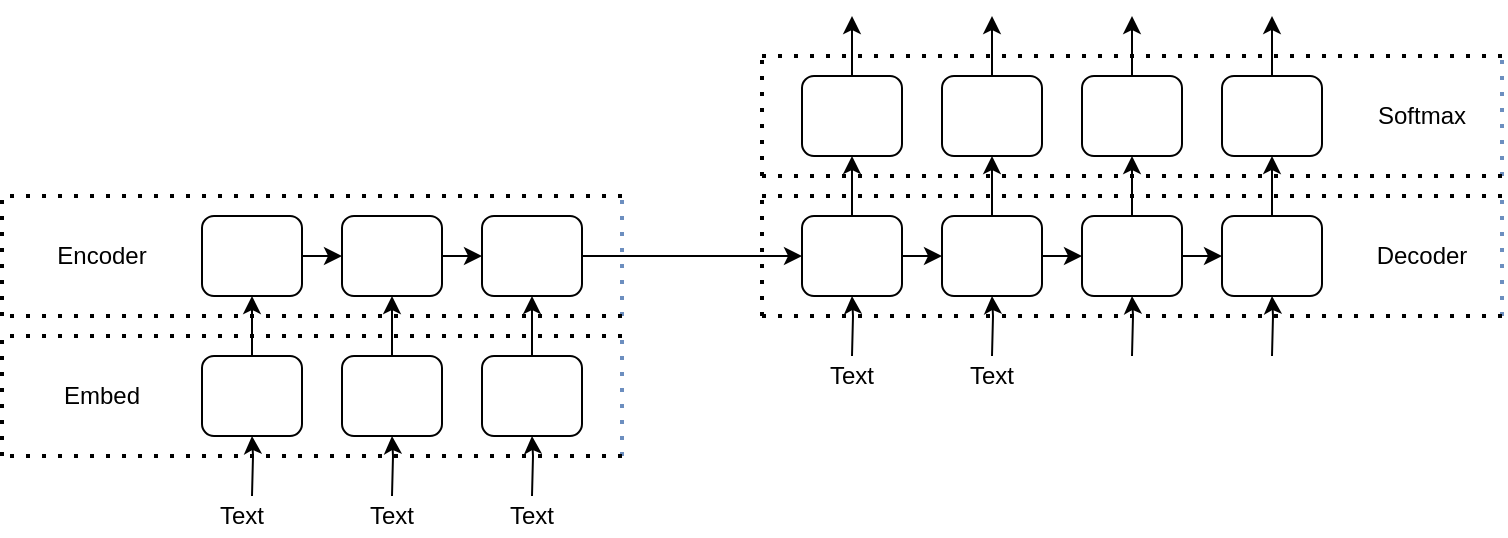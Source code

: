 <mxfile version="14.8.0" type="github">
  <diagram id="6FSRVtxVRcEEBNHckEEs" name="Page-1">
    <mxGraphModel dx="1186" dy="723" grid="1" gridSize="10" guides="1" tooltips="1" connect="1" arrows="1" fold="1" page="1" pageScale="1" pageWidth="850" pageHeight="1100" background="none" math="0" shadow="0">
      <root>
        <mxCell id="0" />
        <mxCell id="1" parent="0" />
        <mxCell id="2F-gl6-apiIcSs8wgxTY-1" value="" style="rounded=1;whiteSpace=wrap;html=1;" parent="1" vertex="1">
          <mxGeometry x="110" y="360" width="50" height="40" as="geometry" />
        </mxCell>
        <mxCell id="2F-gl6-apiIcSs8wgxTY-10" value="" style="edgeStyle=orthogonalEdgeStyle;rounded=0;orthogonalLoop=1;jettySize=auto;html=1;exitX=0.5;exitY=0;exitDx=0;exitDy=0;" parent="1" source="2F-gl6-apiIcSs8wgxTY-25" target="2F-gl6-apiIcSs8wgxTY-1" edge="1">
          <mxGeometry relative="1" as="geometry">
            <mxPoint x="150" y="430" as="sourcePoint" />
          </mxGeometry>
        </mxCell>
        <mxCell id="2F-gl6-apiIcSs8wgxTY-7" value="" style="endArrow=none;dashed=1;html=1;dashPattern=1 3;strokeWidth=2;fillColor=#dae8fc;strokeColor=#6c8ebf;" parent="1" edge="1">
          <mxGeometry width="50" height="50" relative="1" as="geometry">
            <mxPoint x="320" y="410" as="sourcePoint" />
            <mxPoint x="320" y="350" as="targetPoint" />
          </mxGeometry>
        </mxCell>
        <mxCell id="2F-gl6-apiIcSs8wgxTY-8" value="" style="endArrow=none;dashed=1;html=1;dashPattern=1 3;strokeWidth=2;" parent="1" edge="1">
          <mxGeometry width="50" height="50" relative="1" as="geometry">
            <mxPoint x="320" y="350" as="sourcePoint" />
            <mxPoint x="10" y="350" as="targetPoint" />
            <Array as="points">
              <mxPoint x="240" y="350" />
            </Array>
          </mxGeometry>
        </mxCell>
        <mxCell id="2F-gl6-apiIcSs8wgxTY-14" value="" style="endArrow=none;dashed=1;html=1;dashPattern=1 3;strokeWidth=2;" parent="1" edge="1">
          <mxGeometry width="50" height="50" relative="1" as="geometry">
            <mxPoint x="320" y="410" as="sourcePoint" />
            <mxPoint x="10" y="410" as="targetPoint" />
          </mxGeometry>
        </mxCell>
        <mxCell id="2F-gl6-apiIcSs8wgxTY-15" value="" style="endArrow=none;dashed=1;html=1;dashPattern=1 3;strokeWidth=2;" parent="1" edge="1">
          <mxGeometry width="50" height="50" relative="1" as="geometry">
            <mxPoint x="10" y="410" as="sourcePoint" />
            <mxPoint x="10" y="350" as="targetPoint" />
            <Array as="points">
              <mxPoint x="10" y="380" />
            </Array>
          </mxGeometry>
        </mxCell>
        <mxCell id="2F-gl6-apiIcSs8wgxTY-24" value="Encoder" style="text;html=1;strokeColor=none;fillColor=none;align=center;verticalAlign=middle;whiteSpace=wrap;rounded=0;" parent="1" vertex="1">
          <mxGeometry x="20" y="370" width="80" height="20" as="geometry" />
        </mxCell>
        <mxCell id="2F-gl6-apiIcSs8wgxTY-25" value="" style="rounded=1;whiteSpace=wrap;html=1;" parent="1" vertex="1">
          <mxGeometry x="110" y="430" width="50" height="40" as="geometry" />
        </mxCell>
        <mxCell id="2F-gl6-apiIcSs8wgxTY-28" value="" style="edgeStyle=orthogonalEdgeStyle;rounded=0;orthogonalLoop=1;jettySize=auto;html=1;" parent="1" target="2F-gl6-apiIcSs8wgxTY-25" edge="1">
          <mxGeometry relative="1" as="geometry">
            <mxPoint x="135" y="500" as="sourcePoint" />
          </mxGeometry>
        </mxCell>
        <mxCell id="2F-gl6-apiIcSs8wgxTY-31" value="" style="endArrow=none;dashed=1;html=1;dashPattern=1 3;strokeWidth=2;fillColor=#dae8fc;strokeColor=#6c8ebf;" parent="1" edge="1">
          <mxGeometry width="50" height="50" relative="1" as="geometry">
            <mxPoint x="320" y="480" as="sourcePoint" />
            <mxPoint x="320" y="420" as="targetPoint" />
          </mxGeometry>
        </mxCell>
        <mxCell id="2F-gl6-apiIcSs8wgxTY-32" value="" style="endArrow=none;dashed=1;html=1;dashPattern=1 3;strokeWidth=2;" parent="1" edge="1">
          <mxGeometry width="50" height="50" relative="1" as="geometry">
            <mxPoint x="320" y="420" as="sourcePoint" />
            <mxPoint x="10" y="420" as="targetPoint" />
            <Array as="points">
              <mxPoint x="240" y="420" />
            </Array>
          </mxGeometry>
        </mxCell>
        <mxCell id="2F-gl6-apiIcSs8wgxTY-33" value="" style="endArrow=none;dashed=1;html=1;dashPattern=1 3;strokeWidth=2;" parent="1" edge="1">
          <mxGeometry width="50" height="50" relative="1" as="geometry">
            <mxPoint x="320" y="480" as="sourcePoint" />
            <mxPoint x="10" y="480" as="targetPoint" />
          </mxGeometry>
        </mxCell>
        <mxCell id="2F-gl6-apiIcSs8wgxTY-34" value="" style="endArrow=none;dashed=1;html=1;dashPattern=1 3;strokeWidth=2;" parent="1" edge="1">
          <mxGeometry width="50" height="50" relative="1" as="geometry">
            <mxPoint x="10" y="480" as="sourcePoint" />
            <mxPoint x="10" y="420" as="targetPoint" />
            <Array as="points">
              <mxPoint x="10" y="450" />
            </Array>
          </mxGeometry>
        </mxCell>
        <mxCell id="2F-gl6-apiIcSs8wgxTY-35" value="Embed" style="text;html=1;strokeColor=none;fillColor=none;align=center;verticalAlign=middle;whiteSpace=wrap;rounded=0;" parent="1" vertex="1">
          <mxGeometry x="20" y="440" width="80" height="20" as="geometry" />
        </mxCell>
        <mxCell id="raFE9WvMCpzrq_xkpyY--26" value="" style="rounded=1;whiteSpace=wrap;html=1;" parent="1" vertex="1">
          <mxGeometry x="180" y="360" width="50" height="40" as="geometry" />
        </mxCell>
        <mxCell id="raFE9WvMCpzrq_xkpyY--27" value="" style="edgeStyle=orthogonalEdgeStyle;rounded=0;orthogonalLoop=1;jettySize=auto;html=1;exitX=0.5;exitY=0;exitDx=0;exitDy=0;" parent="1" source="raFE9WvMCpzrq_xkpyY--28" target="raFE9WvMCpzrq_xkpyY--26" edge="1">
          <mxGeometry relative="1" as="geometry">
            <mxPoint x="220" y="430" as="sourcePoint" />
          </mxGeometry>
        </mxCell>
        <mxCell id="raFE9WvMCpzrq_xkpyY--28" value="" style="rounded=1;whiteSpace=wrap;html=1;" parent="1" vertex="1">
          <mxGeometry x="180" y="430" width="50" height="40" as="geometry" />
        </mxCell>
        <mxCell id="raFE9WvMCpzrq_xkpyY--29" value="" style="edgeStyle=orthogonalEdgeStyle;rounded=0;orthogonalLoop=1;jettySize=auto;html=1;" parent="1" target="raFE9WvMCpzrq_xkpyY--28" edge="1">
          <mxGeometry relative="1" as="geometry">
            <mxPoint x="205" y="500" as="sourcePoint" />
          </mxGeometry>
        </mxCell>
        <mxCell id="raFE9WvMCpzrq_xkpyY--30" value="" style="rounded=1;whiteSpace=wrap;html=1;" parent="1" vertex="1">
          <mxGeometry x="250" y="360" width="50" height="40" as="geometry" />
        </mxCell>
        <mxCell id="raFE9WvMCpzrq_xkpyY--31" value="" style="edgeStyle=orthogonalEdgeStyle;rounded=0;orthogonalLoop=1;jettySize=auto;html=1;exitX=0.5;exitY=0;exitDx=0;exitDy=0;" parent="1" source="raFE9WvMCpzrq_xkpyY--32" target="raFE9WvMCpzrq_xkpyY--30" edge="1">
          <mxGeometry relative="1" as="geometry">
            <mxPoint x="290" y="430" as="sourcePoint" />
          </mxGeometry>
        </mxCell>
        <mxCell id="raFE9WvMCpzrq_xkpyY--32" value="" style="rounded=1;whiteSpace=wrap;html=1;" parent="1" vertex="1">
          <mxGeometry x="250" y="430" width="50" height="40" as="geometry" />
        </mxCell>
        <mxCell id="raFE9WvMCpzrq_xkpyY--33" value="" style="edgeStyle=orthogonalEdgeStyle;rounded=0;orthogonalLoop=1;jettySize=auto;html=1;" parent="1" target="raFE9WvMCpzrq_xkpyY--32" edge="1">
          <mxGeometry relative="1" as="geometry">
            <mxPoint x="275" y="500" as="sourcePoint" />
          </mxGeometry>
        </mxCell>
        <mxCell id="raFE9WvMCpzrq_xkpyY--34" value="" style="endArrow=classic;html=1;exitX=1;exitY=0.5;exitDx=0;exitDy=0;entryX=0;entryY=0.5;entryDx=0;entryDy=0;" parent="1" source="2F-gl6-apiIcSs8wgxTY-1" target="raFE9WvMCpzrq_xkpyY--26" edge="1">
          <mxGeometry width="50" height="50" relative="1" as="geometry">
            <mxPoint x="400" y="570" as="sourcePoint" />
            <mxPoint x="450" y="520" as="targetPoint" />
          </mxGeometry>
        </mxCell>
        <mxCell id="raFE9WvMCpzrq_xkpyY--36" value="" style="endArrow=classic;html=1;exitX=1;exitY=0.5;exitDx=0;exitDy=0;entryX=0;entryY=0.5;entryDx=0;entryDy=0;" parent="1" source="raFE9WvMCpzrq_xkpyY--26" target="raFE9WvMCpzrq_xkpyY--30" edge="1">
          <mxGeometry width="50" height="50" relative="1" as="geometry">
            <mxPoint x="400" y="570" as="sourcePoint" />
            <mxPoint x="450" y="520" as="targetPoint" />
          </mxGeometry>
        </mxCell>
        <mxCell id="raFE9WvMCpzrq_xkpyY--37" value="" style="rounded=1;whiteSpace=wrap;html=1;" parent="1" vertex="1">
          <mxGeometry x="410" y="290" width="50" height="40" as="geometry" />
        </mxCell>
        <mxCell id="raFE9WvMCpzrq_xkpyY--38" value="" style="edgeStyle=orthogonalEdgeStyle;rounded=0;orthogonalLoop=1;jettySize=auto;html=1;exitX=0.5;exitY=0;exitDx=0;exitDy=0;" parent="1" source="raFE9WvMCpzrq_xkpyY--44" target="raFE9WvMCpzrq_xkpyY--37" edge="1">
          <mxGeometry relative="1" as="geometry">
            <mxPoint x="450" y="360" as="sourcePoint" />
          </mxGeometry>
        </mxCell>
        <mxCell id="raFE9WvMCpzrq_xkpyY--39" value="" style="endArrow=none;dashed=1;html=1;dashPattern=1 3;strokeWidth=2;fillColor=#dae8fc;strokeColor=#6c8ebf;" parent="1" edge="1">
          <mxGeometry width="50" height="50" relative="1" as="geometry">
            <mxPoint x="760" y="340" as="sourcePoint" />
            <mxPoint x="760" y="280" as="targetPoint" />
          </mxGeometry>
        </mxCell>
        <mxCell id="raFE9WvMCpzrq_xkpyY--40" value="" style="endArrow=none;dashed=1;html=1;dashPattern=1 3;strokeWidth=2;" parent="1" edge="1">
          <mxGeometry width="50" height="50" relative="1" as="geometry">
            <mxPoint x="760" y="280" as="sourcePoint" />
            <mxPoint x="390" y="280" as="targetPoint" />
            <Array as="points">
              <mxPoint x="620" y="280" />
            </Array>
          </mxGeometry>
        </mxCell>
        <mxCell id="raFE9WvMCpzrq_xkpyY--41" value="" style="endArrow=none;dashed=1;html=1;dashPattern=1 3;strokeWidth=2;" parent="1" edge="1">
          <mxGeometry width="50" height="50" relative="1" as="geometry">
            <mxPoint x="760" y="340" as="sourcePoint" />
            <mxPoint x="390" y="340" as="targetPoint" />
          </mxGeometry>
        </mxCell>
        <mxCell id="raFE9WvMCpzrq_xkpyY--42" value="" style="endArrow=none;dashed=1;html=1;dashPattern=1 3;strokeWidth=2;" parent="1" edge="1">
          <mxGeometry width="50" height="50" relative="1" as="geometry">
            <mxPoint x="390" y="340" as="sourcePoint" />
            <mxPoint x="390" y="280" as="targetPoint" />
            <Array as="points">
              <mxPoint x="390" y="310" />
            </Array>
          </mxGeometry>
        </mxCell>
        <mxCell id="raFE9WvMCpzrq_xkpyY--44" value="" style="rounded=1;whiteSpace=wrap;html=1;" parent="1" vertex="1">
          <mxGeometry x="410" y="360" width="50" height="40" as="geometry" />
        </mxCell>
        <mxCell id="raFE9WvMCpzrq_xkpyY--45" value="" style="edgeStyle=orthogonalEdgeStyle;rounded=0;orthogonalLoop=1;jettySize=auto;html=1;" parent="1" target="raFE9WvMCpzrq_xkpyY--44" edge="1">
          <mxGeometry relative="1" as="geometry">
            <mxPoint x="435" y="430" as="sourcePoint" />
          </mxGeometry>
        </mxCell>
        <mxCell id="raFE9WvMCpzrq_xkpyY--46" value="" style="endArrow=none;dashed=1;html=1;dashPattern=1 3;strokeWidth=2;fillColor=#dae8fc;strokeColor=#6c8ebf;" parent="1" edge="1">
          <mxGeometry width="50" height="50" relative="1" as="geometry">
            <mxPoint x="760" y="410" as="sourcePoint" />
            <mxPoint x="760" y="350" as="targetPoint" />
          </mxGeometry>
        </mxCell>
        <mxCell id="raFE9WvMCpzrq_xkpyY--47" value="" style="endArrow=none;dashed=1;html=1;dashPattern=1 3;strokeWidth=2;" parent="1" edge="1">
          <mxGeometry width="50" height="50" relative="1" as="geometry">
            <mxPoint x="760" y="350" as="sourcePoint" />
            <mxPoint x="390" y="350" as="targetPoint" />
            <Array as="points">
              <mxPoint x="620" y="350" />
            </Array>
          </mxGeometry>
        </mxCell>
        <mxCell id="raFE9WvMCpzrq_xkpyY--48" value="" style="endArrow=none;dashed=1;html=1;dashPattern=1 3;strokeWidth=2;" parent="1" edge="1">
          <mxGeometry width="50" height="50" relative="1" as="geometry">
            <mxPoint x="760" y="410" as="sourcePoint" />
            <mxPoint x="390" y="410" as="targetPoint" />
          </mxGeometry>
        </mxCell>
        <mxCell id="raFE9WvMCpzrq_xkpyY--49" value="" style="endArrow=none;dashed=1;html=1;dashPattern=1 3;strokeWidth=2;" parent="1" edge="1">
          <mxGeometry width="50" height="50" relative="1" as="geometry">
            <mxPoint x="390" y="410" as="sourcePoint" />
            <mxPoint x="390" y="350" as="targetPoint" />
            <Array as="points">
              <mxPoint x="390" y="380" />
            </Array>
          </mxGeometry>
        </mxCell>
        <mxCell id="raFE9WvMCpzrq_xkpyY--51" value="" style="rounded=1;whiteSpace=wrap;html=1;" parent="1" vertex="1">
          <mxGeometry x="480" y="290" width="50" height="40" as="geometry" />
        </mxCell>
        <mxCell id="raFE9WvMCpzrq_xkpyY--52" value="" style="edgeStyle=orthogonalEdgeStyle;rounded=0;orthogonalLoop=1;jettySize=auto;html=1;exitX=0.5;exitY=0;exitDx=0;exitDy=0;" parent="1" source="raFE9WvMCpzrq_xkpyY--53" target="raFE9WvMCpzrq_xkpyY--51" edge="1">
          <mxGeometry relative="1" as="geometry">
            <mxPoint x="520" y="360" as="sourcePoint" />
          </mxGeometry>
        </mxCell>
        <mxCell id="raFE9WvMCpzrq_xkpyY--53" value="" style="rounded=1;whiteSpace=wrap;html=1;" parent="1" vertex="1">
          <mxGeometry x="480" y="360" width="50" height="40" as="geometry" />
        </mxCell>
        <mxCell id="raFE9WvMCpzrq_xkpyY--54" value="" style="edgeStyle=orthogonalEdgeStyle;rounded=0;orthogonalLoop=1;jettySize=auto;html=1;" parent="1" target="raFE9WvMCpzrq_xkpyY--53" edge="1">
          <mxGeometry relative="1" as="geometry">
            <mxPoint x="505" y="430" as="sourcePoint" />
          </mxGeometry>
        </mxCell>
        <mxCell id="raFE9WvMCpzrq_xkpyY--55" value="" style="rounded=1;whiteSpace=wrap;html=1;" parent="1" vertex="1">
          <mxGeometry x="550" y="290" width="50" height="40" as="geometry" />
        </mxCell>
        <mxCell id="raFE9WvMCpzrq_xkpyY--56" value="" style="edgeStyle=orthogonalEdgeStyle;rounded=0;orthogonalLoop=1;jettySize=auto;html=1;exitX=0.5;exitY=0;exitDx=0;exitDy=0;" parent="1" source="raFE9WvMCpzrq_xkpyY--57" target="raFE9WvMCpzrq_xkpyY--55" edge="1">
          <mxGeometry relative="1" as="geometry">
            <mxPoint x="590" y="360" as="sourcePoint" />
          </mxGeometry>
        </mxCell>
        <mxCell id="raFE9WvMCpzrq_xkpyY--57" value="" style="rounded=1;whiteSpace=wrap;html=1;" parent="1" vertex="1">
          <mxGeometry x="550" y="360" width="50" height="40" as="geometry" />
        </mxCell>
        <mxCell id="raFE9WvMCpzrq_xkpyY--58" value="" style="edgeStyle=orthogonalEdgeStyle;rounded=0;orthogonalLoop=1;jettySize=auto;html=1;" parent="1" target="raFE9WvMCpzrq_xkpyY--57" edge="1">
          <mxGeometry relative="1" as="geometry">
            <mxPoint x="575" y="430" as="sourcePoint" />
          </mxGeometry>
        </mxCell>
        <mxCell id="raFE9WvMCpzrq_xkpyY--62" value="" style="rounded=1;whiteSpace=wrap;html=1;" parent="1" vertex="1">
          <mxGeometry x="620" y="290" width="50" height="40" as="geometry" />
        </mxCell>
        <mxCell id="raFE9WvMCpzrq_xkpyY--63" value="" style="edgeStyle=orthogonalEdgeStyle;rounded=0;orthogonalLoop=1;jettySize=auto;html=1;exitX=0.5;exitY=0;exitDx=0;exitDy=0;" parent="1" source="raFE9WvMCpzrq_xkpyY--64" target="raFE9WvMCpzrq_xkpyY--62" edge="1">
          <mxGeometry relative="1" as="geometry">
            <mxPoint x="660" y="360" as="sourcePoint" />
          </mxGeometry>
        </mxCell>
        <mxCell id="raFE9WvMCpzrq_xkpyY--64" value="" style="rounded=1;whiteSpace=wrap;html=1;" parent="1" vertex="1">
          <mxGeometry x="620" y="360" width="50" height="40" as="geometry" />
        </mxCell>
        <mxCell id="raFE9WvMCpzrq_xkpyY--65" value="" style="edgeStyle=orthogonalEdgeStyle;rounded=0;orthogonalLoop=1;jettySize=auto;html=1;" parent="1" target="raFE9WvMCpzrq_xkpyY--64" edge="1">
          <mxGeometry relative="1" as="geometry">
            <mxPoint x="645" y="430" as="sourcePoint" />
          </mxGeometry>
        </mxCell>
        <mxCell id="raFE9WvMCpzrq_xkpyY--67" value="Decoder" style="text;html=1;strokeColor=none;fillColor=none;align=center;verticalAlign=middle;whiteSpace=wrap;rounded=0;" parent="1" vertex="1">
          <mxGeometry x="680" y="370" width="80" height="20" as="geometry" />
        </mxCell>
        <mxCell id="raFE9WvMCpzrq_xkpyY--68" value="" style="endArrow=classic;html=1;exitX=1;exitY=0.5;exitDx=0;exitDy=0;entryX=0;entryY=0.5;entryDx=0;entryDy=0;" parent="1" source="raFE9WvMCpzrq_xkpyY--30" target="raFE9WvMCpzrq_xkpyY--44" edge="1">
          <mxGeometry width="50" height="50" relative="1" as="geometry">
            <mxPoint x="400" y="570" as="sourcePoint" />
            <mxPoint x="450" y="520" as="targetPoint" />
          </mxGeometry>
        </mxCell>
        <mxCell id="raFE9WvMCpzrq_xkpyY--69" value="" style="endArrow=classic;html=1;exitX=1;exitY=0.5;exitDx=0;exitDy=0;entryX=0;entryY=0.5;entryDx=0;entryDy=0;" parent="1" source="raFE9WvMCpzrq_xkpyY--44" target="raFE9WvMCpzrq_xkpyY--53" edge="1">
          <mxGeometry width="50" height="50" relative="1" as="geometry">
            <mxPoint x="400" y="570" as="sourcePoint" />
            <mxPoint x="450" y="520" as="targetPoint" />
          </mxGeometry>
        </mxCell>
        <mxCell id="raFE9WvMCpzrq_xkpyY--70" value="" style="endArrow=classic;html=1;exitX=1;exitY=0.5;exitDx=0;exitDy=0;entryX=0;entryY=0.5;entryDx=0;entryDy=0;" parent="1" source="raFE9WvMCpzrq_xkpyY--53" target="raFE9WvMCpzrq_xkpyY--57" edge="1">
          <mxGeometry width="50" height="50" relative="1" as="geometry">
            <mxPoint x="400" y="570" as="sourcePoint" />
            <mxPoint x="450" y="520" as="targetPoint" />
          </mxGeometry>
        </mxCell>
        <mxCell id="raFE9WvMCpzrq_xkpyY--71" value="" style="endArrow=classic;html=1;entryX=0;entryY=0.5;entryDx=0;entryDy=0;exitX=1;exitY=0.5;exitDx=0;exitDy=0;" parent="1" source="raFE9WvMCpzrq_xkpyY--57" target="raFE9WvMCpzrq_xkpyY--64" edge="1">
          <mxGeometry width="50" height="50" relative="1" as="geometry">
            <mxPoint x="400" y="570" as="sourcePoint" />
            <mxPoint x="450" y="520" as="targetPoint" />
          </mxGeometry>
        </mxCell>
        <mxCell id="raFE9WvMCpzrq_xkpyY--72" value="" style="endArrow=classic;html=1;exitX=0.5;exitY=0;exitDx=0;exitDy=0;" parent="1" source="raFE9WvMCpzrq_xkpyY--37" edge="1">
          <mxGeometry width="50" height="50" relative="1" as="geometry">
            <mxPoint x="400" y="570" as="sourcePoint" />
            <mxPoint x="435" y="260" as="targetPoint" />
          </mxGeometry>
        </mxCell>
        <mxCell id="raFE9WvMCpzrq_xkpyY--73" value="Softmax" style="text;html=1;strokeColor=none;fillColor=none;align=center;verticalAlign=middle;whiteSpace=wrap;rounded=0;" parent="1" vertex="1">
          <mxGeometry x="680" y="300" width="80" height="20" as="geometry" />
        </mxCell>
        <mxCell id="raFE9WvMCpzrq_xkpyY--74" value="" style="endArrow=classic;html=1;exitX=0.5;exitY=0;exitDx=0;exitDy=0;" parent="1" source="raFE9WvMCpzrq_xkpyY--51" edge="1">
          <mxGeometry width="50" height="50" relative="1" as="geometry">
            <mxPoint x="400" y="570" as="sourcePoint" />
            <mxPoint x="505" y="260" as="targetPoint" />
          </mxGeometry>
        </mxCell>
        <mxCell id="raFE9WvMCpzrq_xkpyY--75" value="" style="endArrow=classic;html=1;exitX=0.5;exitY=0;exitDx=0;exitDy=0;" parent="1" source="raFE9WvMCpzrq_xkpyY--55" edge="1">
          <mxGeometry width="50" height="50" relative="1" as="geometry">
            <mxPoint x="400" y="570" as="sourcePoint" />
            <mxPoint x="575" y="260" as="targetPoint" />
          </mxGeometry>
        </mxCell>
        <mxCell id="raFE9WvMCpzrq_xkpyY--76" value="" style="endArrow=classic;html=1;exitX=0.5;exitY=0;exitDx=0;exitDy=0;" parent="1" source="raFE9WvMCpzrq_xkpyY--62" edge="1">
          <mxGeometry width="50" height="50" relative="1" as="geometry">
            <mxPoint x="400" y="570" as="sourcePoint" />
            <mxPoint x="645" y="260" as="targetPoint" />
          </mxGeometry>
        </mxCell>
        <mxCell id="grCR3YSzsjZ9s8liv35b-1" value="Text" style="text;html=1;strokeColor=none;fillColor=none;align=center;verticalAlign=middle;whiteSpace=wrap;rounded=0;" vertex="1" parent="1">
          <mxGeometry x="110" y="500" width="40" height="20" as="geometry" />
        </mxCell>
        <mxCell id="grCR3YSzsjZ9s8liv35b-2" value="Text" style="text;html=1;strokeColor=none;fillColor=none;align=center;verticalAlign=middle;whiteSpace=wrap;rounded=0;" vertex="1" parent="1">
          <mxGeometry x="185" y="500" width="40" height="20" as="geometry" />
        </mxCell>
        <mxCell id="grCR3YSzsjZ9s8liv35b-3" value="Text" style="text;html=1;strokeColor=none;fillColor=none;align=center;verticalAlign=middle;whiteSpace=wrap;rounded=0;" vertex="1" parent="1">
          <mxGeometry x="255" y="500" width="40" height="20" as="geometry" />
        </mxCell>
        <mxCell id="grCR3YSzsjZ9s8liv35b-4" value="Text" style="text;html=1;strokeColor=none;fillColor=none;align=center;verticalAlign=middle;whiteSpace=wrap;rounded=0;" vertex="1" parent="1">
          <mxGeometry x="415" y="430" width="40" height="20" as="geometry" />
        </mxCell>
        <mxCell id="grCR3YSzsjZ9s8liv35b-6" value="Text" style="text;html=1;strokeColor=none;fillColor=none;align=center;verticalAlign=middle;whiteSpace=wrap;rounded=0;" vertex="1" parent="1">
          <mxGeometry x="485" y="430" width="40" height="20" as="geometry" />
        </mxCell>
      </root>
    </mxGraphModel>
  </diagram>
</mxfile>
